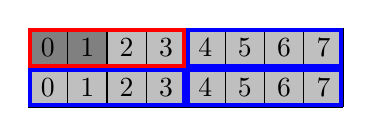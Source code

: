 \begin{tikzpicture}[every node/.style={minimum size=.5cm-\pgflinewidth, outer sep=0pt}]%
    \node[fill=lightgray] at (0.25,+0.25) { 0};
    \node[fill=gray] at (0.25,+0.75) {0};
    \node[fill=lightgray] at (0.75,+0.25) { 1};
    \node[fill=gray] at (0.75,+0.75) {1};
    \node[fill=lightgray] at (1.25,+0.25) { 2};
    \node[fill=lightgray] at (1.25,+0.75) {2};
    \node[fill=lightgray] at (1.75,+0.25) { 3};
    \node[fill=lightgray] at (1.75,+0.75) {3};
    \node[fill=lightgray] at (2.25,+0.25) { 4};
    \node[fill=lightgray] at (2.25,+0.75) {4};
    \node[fill=lightgray] at (2.75,+0.25) { 5};
    \node[fill=lightgray] at (2.75,+0.75) {5};
    \node[fill=lightgray] at (3.25,+0.25) { 6};
    \node[fill=lightgray] at (3.25,+0.75) {6};
    \node[fill=lightgray] at (3.75,+0.25) { 7};
    \node[fill=lightgray] at (3.75,+0.75) {7};
    \draw[step=0.5cm,color=black] (0,0) grid (4,1);
    \draw[color=blue,line width=0.5mm] (0.025,0.025) rectangle +(1.95,0.45);
    \draw[color=blue,line width=0.5mm] (2.025,0.025) rectangle +(1.95,0.45);
    \draw[color=red,line width=0.5mm] (0.025,0.525) rectangle +(1.95,0.45);
    \draw[color=blue,line width=0.5mm] (2.025,0.525) rectangle +(1.95,0.45);
\end{tikzpicture}%
